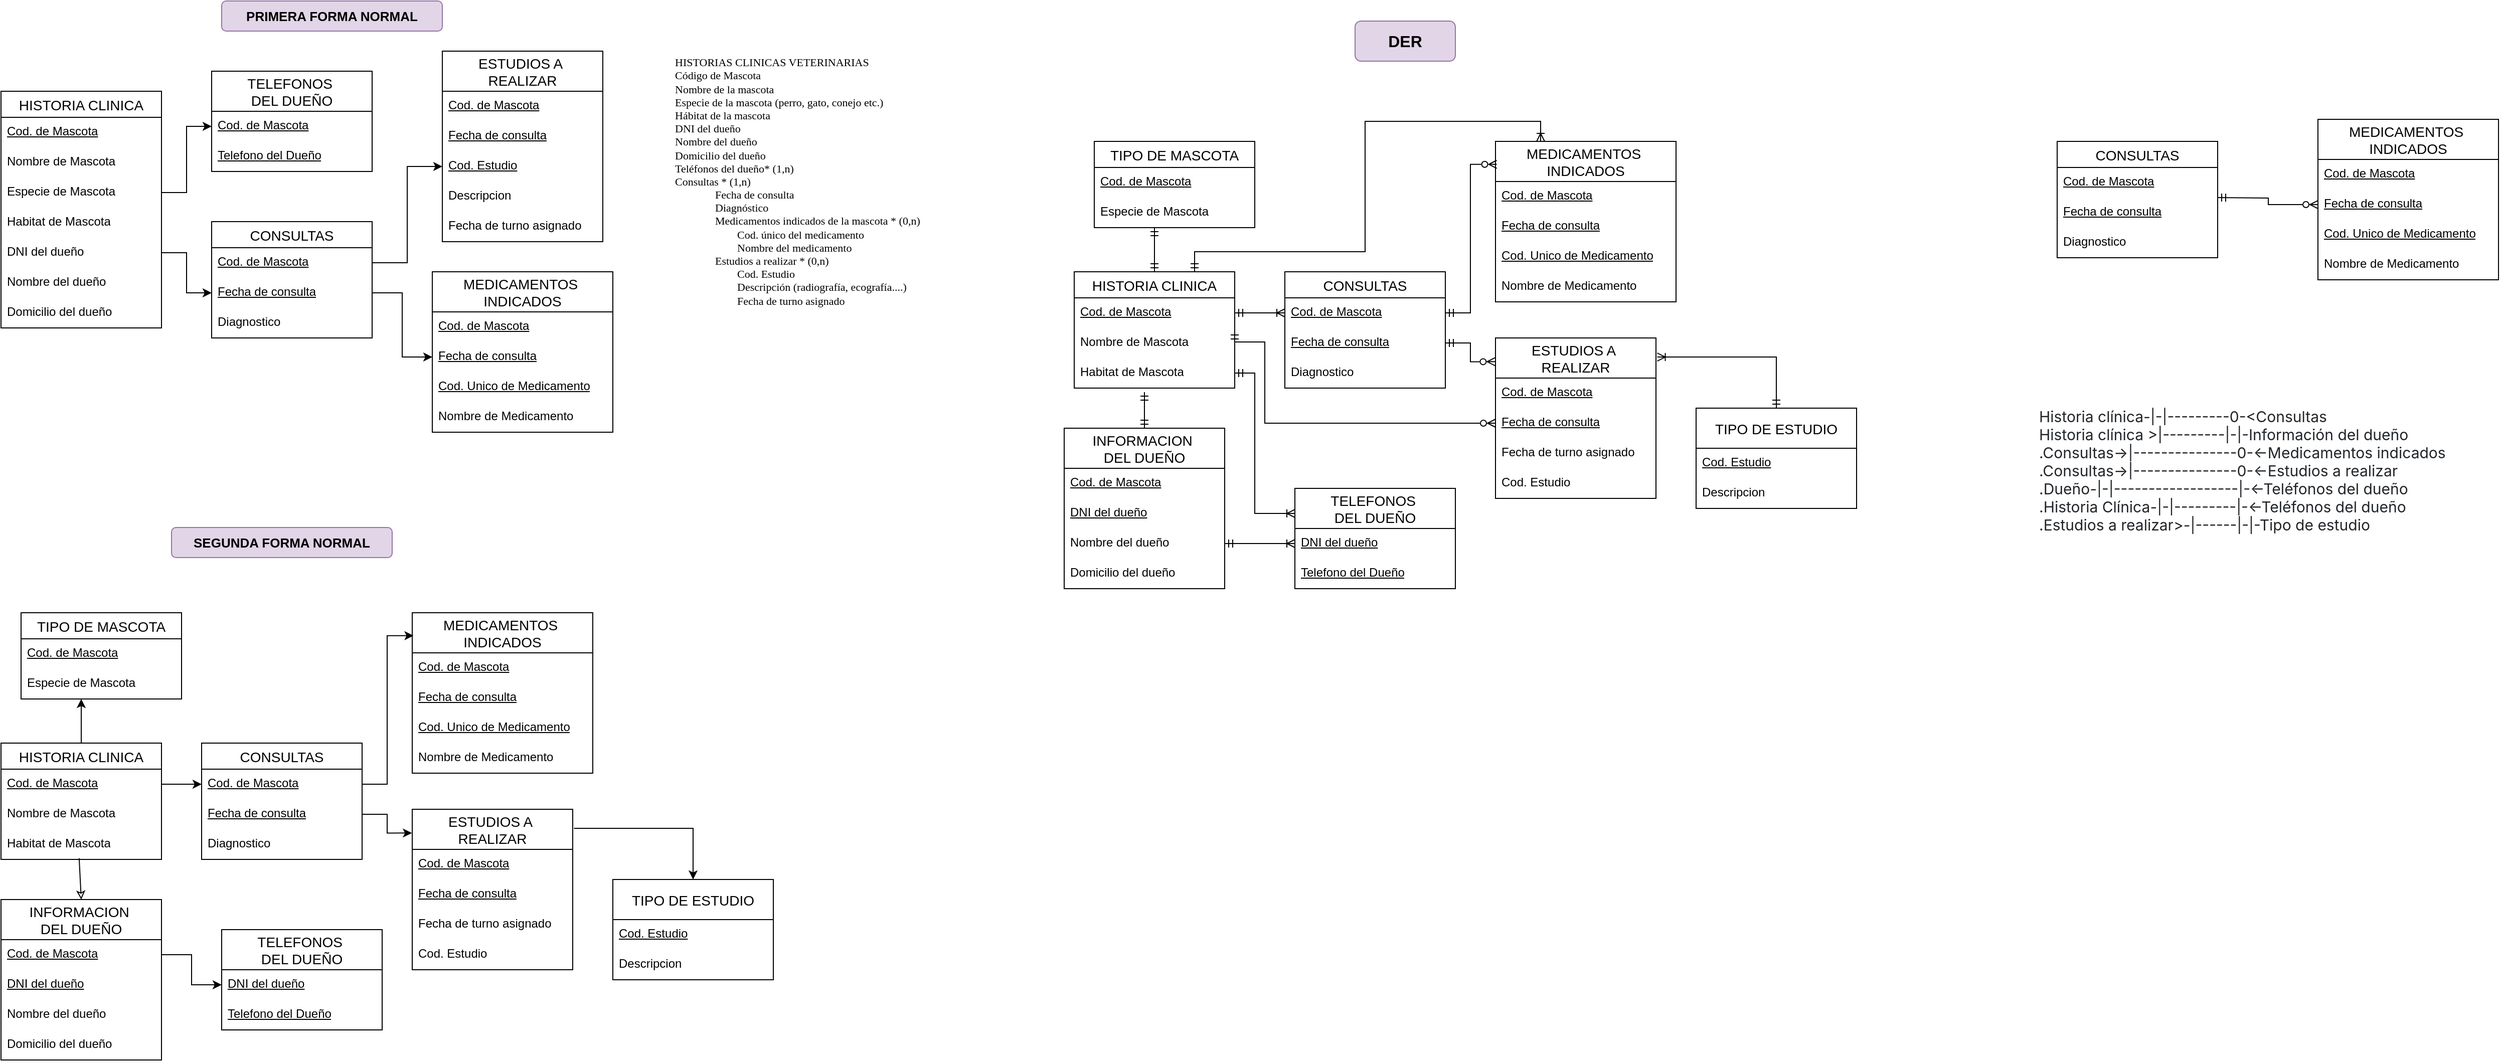 <mxfile version="24.7.17">
  <diagram id="R2lEEEUBdFMjLlhIrx00" name="Page-1">
    <mxGraphModel dx="1984" dy="609" grid="1" gridSize="10" guides="1" tooltips="1" connect="1" arrows="1" fold="1" page="1" pageScale="1" pageWidth="850" pageHeight="1100" math="0" shadow="0" extFonts="Permanent Marker^https://fonts.googleapis.com/css?family=Permanent+Marker">
      <root>
        <mxCell id="0" />
        <mxCell id="1" parent="0" />
        <mxCell id="v-D0oQQoyeqeE7fxLNwM-153" style="edgeStyle=orthogonalEdgeStyle;rounded=0;orthogonalLoop=1;jettySize=auto;html=1;exitX=0.75;exitY=0;exitDx=0;exitDy=0;entryX=0.25;entryY=0;entryDx=0;entryDy=0;startArrow=ERmandOne;startFill=0;endArrow=ERoneToMany;endFill=0;" edge="1" parent="1" source="vXoAEsmzSxTIeBo6bDXA-1" target="vXoAEsmzSxTIeBo6bDXA-15">
          <mxGeometry relative="1" as="geometry">
            <Array as="points">
              <mxPoint x="360" y="260" />
              <mxPoint x="530" y="260" />
              <mxPoint x="530" y="130" />
              <mxPoint x="705" y="130" />
            </Array>
          </mxGeometry>
        </mxCell>
        <mxCell id="vXoAEsmzSxTIeBo6bDXA-1" value="HISTORIA CLINICA" style="swimlane;fontStyle=0;childLayout=stackLayout;horizontal=1;startSize=26;horizontalStack=0;resizeParent=1;resizeParentMax=0;resizeLast=0;collapsible=1;marginBottom=0;align=center;fontSize=14;" parent="1" vertex="1">
          <mxGeometry x="240" y="280" width="160" height="116" as="geometry" />
        </mxCell>
        <mxCell id="vXoAEsmzSxTIeBo6bDXA-2" value="&lt;u&gt;Cod. de Mascota&lt;/u&gt;" style="text;strokeColor=none;fillColor=none;spacingLeft=4;spacingRight=4;overflow=hidden;rotatable=0;points=[[0,0.5],[1,0.5]];portConstraint=eastwest;fontSize=12;whiteSpace=wrap;html=1;" parent="vXoAEsmzSxTIeBo6bDXA-1" vertex="1">
          <mxGeometry y="26" width="160" height="30" as="geometry" />
        </mxCell>
        <mxCell id="vXoAEsmzSxTIeBo6bDXA-3" value="Nombre de Mascota" style="text;strokeColor=none;fillColor=none;spacingLeft=4;spacingRight=4;overflow=hidden;rotatable=0;points=[[0,0.5],[1,0.5]];portConstraint=eastwest;fontSize=12;whiteSpace=wrap;html=1;" parent="vXoAEsmzSxTIeBo6bDXA-1" vertex="1">
          <mxGeometry y="56" width="160" height="30" as="geometry" />
        </mxCell>
        <mxCell id="vXoAEsmzSxTIeBo6bDXA-27" value="Habitat de Mascota" style="text;strokeColor=none;fillColor=none;spacingLeft=4;spacingRight=4;overflow=hidden;rotatable=0;points=[[0,0.5],[1,0.5]];portConstraint=eastwest;fontSize=12;whiteSpace=wrap;html=1;" parent="vXoAEsmzSxTIeBo6bDXA-1" vertex="1">
          <mxGeometry y="86" width="160" height="30" as="geometry" />
        </mxCell>
        <mxCell id="vXoAEsmzSxTIeBo6bDXA-9" value="&lt;div style=&quot;font-size: 11px;&quot;&gt;&lt;font face=&quot;Times New Roman&quot; style=&quot;font-size: 11px;&quot;&gt;HISTORIAS CLINICAS VETERINARIAS&lt;/font&gt;&lt;/div&gt;&lt;div style=&quot;font-size: 11px;&quot;&gt;&lt;font face=&quot;Times New Roman&quot; style=&quot;font-size: 11px;&quot;&gt;Código de Mascota&lt;/font&gt;&lt;/div&gt;&lt;div style=&quot;font-size: 11px;&quot;&gt;&lt;font face=&quot;Times New Roman&quot; style=&quot;font-size: 11px;&quot;&gt;Nombre de la mascota&lt;/font&gt;&lt;/div&gt;&lt;div style=&quot;font-size: 11px;&quot;&gt;&lt;font face=&quot;Times New Roman&quot; style=&quot;font-size: 11px;&quot;&gt;Especie de la mascota (perro, gato, conejo etc.)&lt;/font&gt;&lt;/div&gt;&lt;div style=&quot;font-size: 11px;&quot;&gt;&lt;font face=&quot;Times New Roman&quot; style=&quot;font-size: 11px;&quot;&gt;Hábitat de la mascota&lt;/font&gt;&lt;/div&gt;&lt;div style=&quot;font-size: 11px;&quot;&gt;&lt;font face=&quot;Times New Roman&quot; style=&quot;font-size: 11px;&quot;&gt;DNI del dueño&lt;/font&gt;&lt;/div&gt;&lt;div style=&quot;font-size: 11px;&quot;&gt;&lt;font face=&quot;Times New Roman&quot; style=&quot;font-size: 11px;&quot;&gt;Nombre del dueño&lt;/font&gt;&lt;/div&gt;&lt;div style=&quot;font-size: 11px;&quot;&gt;&lt;font face=&quot;Times New Roman&quot; style=&quot;font-size: 11px;&quot;&gt;Domicilio del dueño&lt;/font&gt;&lt;/div&gt;&lt;div style=&quot;font-size: 11px;&quot;&gt;&lt;font face=&quot;Times New Roman&quot; style=&quot;font-size: 11px;&quot;&gt;Teléfonos del dueño* (1,n)&lt;/font&gt;&lt;/div&gt;&lt;div style=&quot;font-size: 11px;&quot;&gt;&lt;font face=&quot;Times New Roman&quot; style=&quot;font-size: 11px;&quot;&gt;Consultas * (1,n)&lt;/font&gt;&lt;/div&gt;&lt;blockquote style=&quot;margin: 0 0 0 40px; border: none; padding: 0px;&quot;&gt;&lt;div style=&quot;font-size: 11px;&quot;&gt;&lt;font face=&quot;Times New Roman&quot; style=&quot;font-size: 11px;&quot;&gt;Fecha de consulta&lt;/font&gt;&lt;/div&gt;&lt;div style=&quot;font-size: 11px;&quot;&gt;&lt;font face=&quot;Times New Roman&quot; style=&quot;font-size: 11px;&quot;&gt;Diagnóstico&lt;/font&gt;&lt;/div&gt;&lt;div style=&quot;font-size: 11px;&quot;&gt;&lt;font face=&quot;Times New Roman&quot; style=&quot;font-size: 11px;&quot;&gt;Medicamentos indicados de la mascota * (0,n)&lt;/font&gt;&lt;/div&gt;&lt;div style=&quot;font-size: 11px;&quot;&gt;&lt;font face=&quot;Times New Roman&quot; style=&quot;font-size: 11px;&quot;&gt;&lt;span style=&quot;white-space: pre;&quot;&gt;&#x9;&lt;/span&gt;Cod. único del medicamento&lt;/font&gt;&lt;/div&gt;&lt;div style=&quot;font-size: 11px;&quot;&gt;&lt;font face=&quot;Times New Roman&quot; style=&quot;font-size: 11px;&quot;&gt;&lt;span style=&quot;white-space: pre;&quot;&gt;&#x9;&lt;/span&gt;Nombre del medicamento&lt;/font&gt;&lt;/div&gt;&lt;div style=&quot;font-size: 11px;&quot;&gt;&lt;font face=&quot;Times New Roman&quot; style=&quot;font-size: 11px;&quot;&gt;Estudios a realizar * (0,n)&lt;/font&gt;&lt;/div&gt;&lt;div style=&quot;font-size: 11px;&quot;&gt;&lt;span style=&quot;font-family: &amp;quot;Times New Roman&amp;quot;; background-color: initial;&quot;&gt;&lt;span style=&quot;white-space: pre;&quot;&gt;&#x9;&lt;/span&gt;Cod. Estudio&lt;/span&gt;&lt;/div&gt;&lt;div style=&quot;font-size: 11px;&quot;&gt;&lt;span style=&quot;font-family: &amp;quot;Times New Roman&amp;quot;; background-color: initial;&quot;&gt;&lt;span style=&quot;white-space: pre;&quot;&gt;&#x9;&lt;/span&gt;Descripción (radiografía, ecografía....)&lt;/span&gt;&lt;/div&gt;&lt;div style=&quot;font-size: 11px;&quot;&gt;&lt;span style=&quot;font-family: &amp;quot;Times New Roman&amp;quot;; background-color: initial;&quot;&gt;&lt;span style=&quot;white-space: pre;&quot;&gt;&#x9;&lt;/span&gt;Fecha de turno asignado&lt;/span&gt;&lt;/div&gt;&lt;/blockquote&gt;" style="text;html=1;align=left;verticalAlign=middle;whiteSpace=wrap;rounded=0;" parent="1" vertex="1">
          <mxGeometry x="-160" y="50" width="260" height="280" as="geometry" />
        </mxCell>
        <mxCell id="vXoAEsmzSxTIeBo6bDXA-11" value="CONSULTAS" style="swimlane;fontStyle=0;childLayout=stackLayout;horizontal=1;startSize=26;horizontalStack=0;resizeParent=1;resizeParentMax=0;resizeLast=0;collapsible=1;marginBottom=0;align=center;fontSize=14;" parent="1" vertex="1">
          <mxGeometry x="450" y="280" width="160" height="116" as="geometry" />
        </mxCell>
        <mxCell id="vXoAEsmzSxTIeBo6bDXA-12" value="&lt;u&gt;Cod. de Mascota&lt;/u&gt;" style="text;strokeColor=none;fillColor=none;spacingLeft=4;spacingRight=4;overflow=hidden;rotatable=0;points=[[0,0.5],[1,0.5]];portConstraint=eastwest;fontSize=12;whiteSpace=wrap;html=1;" parent="vXoAEsmzSxTIeBo6bDXA-11" vertex="1">
          <mxGeometry y="26" width="160" height="30" as="geometry" />
        </mxCell>
        <mxCell id="vXoAEsmzSxTIeBo6bDXA-13" value="&lt;u&gt;Fecha de consulta&lt;/u&gt;" style="text;strokeColor=none;fillColor=none;spacingLeft=4;spacingRight=4;overflow=hidden;rotatable=0;points=[[0,0.5],[1,0.5]];portConstraint=eastwest;fontSize=12;whiteSpace=wrap;html=1;" parent="vXoAEsmzSxTIeBo6bDXA-11" vertex="1">
          <mxGeometry y="56" width="160" height="30" as="geometry" />
        </mxCell>
        <mxCell id="vXoAEsmzSxTIeBo6bDXA-14" value="Diagnostico" style="text;strokeColor=none;fillColor=none;spacingLeft=4;spacingRight=4;overflow=hidden;rotatable=0;points=[[0,0.5],[1,0.5]];portConstraint=eastwest;fontSize=12;whiteSpace=wrap;html=1;" parent="vXoAEsmzSxTIeBo6bDXA-11" vertex="1">
          <mxGeometry y="86" width="160" height="30" as="geometry" />
        </mxCell>
        <mxCell id="vXoAEsmzSxTIeBo6bDXA-15" value="MEDICAMENTOS &#xa;INDICADOS" style="swimlane;fontStyle=0;childLayout=stackLayout;horizontal=1;startSize=40;horizontalStack=0;resizeParent=1;resizeParentMax=0;resizeLast=0;collapsible=1;marginBottom=0;align=center;fontSize=14;" parent="1" vertex="1">
          <mxGeometry x="660" y="150" width="180" height="160" as="geometry" />
        </mxCell>
        <mxCell id="vXoAEsmzSxTIeBo6bDXA-31" value="&lt;u&gt;Cod. de Mascota&lt;/u&gt;" style="text;strokeColor=none;fillColor=none;spacingLeft=4;spacingRight=4;overflow=hidden;rotatable=0;points=[[0,0.5],[1,0.5]];portConstraint=eastwest;fontSize=12;whiteSpace=wrap;html=1;" parent="vXoAEsmzSxTIeBo6bDXA-15" vertex="1">
          <mxGeometry y="40" width="180" height="30" as="geometry" />
        </mxCell>
        <mxCell id="vXoAEsmzSxTIeBo6bDXA-32" value="&lt;u&gt;Fecha de consulta&lt;/u&gt;" style="text;strokeColor=none;fillColor=none;spacingLeft=4;spacingRight=4;overflow=hidden;rotatable=0;points=[[0,0.5],[1,0.5]];portConstraint=eastwest;fontSize=12;whiteSpace=wrap;html=1;" parent="vXoAEsmzSxTIeBo6bDXA-15" vertex="1">
          <mxGeometry y="70" width="180" height="30" as="geometry" />
        </mxCell>
        <mxCell id="vXoAEsmzSxTIeBo6bDXA-17" value="&lt;u&gt;Cod. Unico de Medicamento&lt;/u&gt;" style="text;strokeColor=none;fillColor=none;spacingLeft=4;spacingRight=4;overflow=hidden;rotatable=0;points=[[0,0.5],[1,0.5]];portConstraint=eastwest;fontSize=12;whiteSpace=wrap;html=1;" parent="vXoAEsmzSxTIeBo6bDXA-15" vertex="1">
          <mxGeometry y="100" width="180" height="30" as="geometry" />
        </mxCell>
        <mxCell id="vXoAEsmzSxTIeBo6bDXA-18" value="Nombre de Medicamento" style="text;strokeColor=none;fillColor=none;spacingLeft=4;spacingRight=4;overflow=hidden;rotatable=0;points=[[0,0.5],[1,0.5]];portConstraint=eastwest;fontSize=12;whiteSpace=wrap;html=1;" parent="vXoAEsmzSxTIeBo6bDXA-15" vertex="1">
          <mxGeometry y="130" width="180" height="30" as="geometry" />
        </mxCell>
        <mxCell id="vXoAEsmzSxTIeBo6bDXA-19" value="TELEFONOS &#xa;DEL DUEÑO" style="swimlane;fontStyle=0;childLayout=stackLayout;horizontal=1;startSize=40;horizontalStack=0;resizeParent=1;resizeParentMax=0;resizeLast=0;collapsible=1;marginBottom=0;align=center;fontSize=14;" parent="1" vertex="1">
          <mxGeometry x="460" y="496" width="160" height="100" as="geometry" />
        </mxCell>
        <mxCell id="dZip6Z7AYtFTU6goFjOu-4" value="&lt;u&gt;DNI del dueño&lt;/u&gt;" style="text;strokeColor=none;fillColor=none;spacingLeft=4;spacingRight=4;overflow=hidden;rotatable=0;points=[[0,0.5],[1,0.5]];portConstraint=eastwest;fontSize=12;whiteSpace=wrap;html=1;" parent="vXoAEsmzSxTIeBo6bDXA-19" vertex="1">
          <mxGeometry y="40" width="160" height="30" as="geometry" />
        </mxCell>
        <mxCell id="vXoAEsmzSxTIeBo6bDXA-21" value="&lt;u&gt;Telefono del Dueño&lt;/u&gt;" style="text;strokeColor=none;fillColor=none;spacingLeft=4;spacingRight=4;overflow=hidden;rotatable=0;points=[[0,0.5],[1,0.5]];portConstraint=eastwest;fontSize=12;whiteSpace=wrap;html=1;" parent="vXoAEsmzSxTIeBo6bDXA-19" vertex="1">
          <mxGeometry y="70" width="160" height="30" as="geometry" />
        </mxCell>
        <mxCell id="vXoAEsmzSxTIeBo6bDXA-23" value="ESTUDIOS A &#xa;REALIZAR" style="swimlane;fontStyle=0;childLayout=stackLayout;horizontal=1;startSize=40;horizontalStack=0;resizeParent=1;resizeParentMax=0;resizeLast=0;collapsible=1;marginBottom=0;align=center;fontSize=14;" parent="1" vertex="1">
          <mxGeometry x="660" y="346" width="160" height="160" as="geometry" />
        </mxCell>
        <mxCell id="vXoAEsmzSxTIeBo6bDXA-33" value="&lt;u&gt;Cod. de Mascota&lt;/u&gt;" style="text;strokeColor=none;fillColor=none;spacingLeft=4;spacingRight=4;overflow=hidden;rotatable=0;points=[[0,0.5],[1,0.5]];portConstraint=eastwest;fontSize=12;whiteSpace=wrap;html=1;" parent="vXoAEsmzSxTIeBo6bDXA-23" vertex="1">
          <mxGeometry y="40" width="160" height="30" as="geometry" />
        </mxCell>
        <mxCell id="vXoAEsmzSxTIeBo6bDXA-34" value="&lt;u&gt;Fecha de consulta&lt;/u&gt;" style="text;strokeColor=none;fillColor=none;spacingLeft=4;spacingRight=4;overflow=hidden;rotatable=0;points=[[0,0.5],[1,0.5]];portConstraint=eastwest;fontSize=12;whiteSpace=wrap;html=1;" parent="vXoAEsmzSxTIeBo6bDXA-23" vertex="1">
          <mxGeometry y="70" width="160" height="30" as="geometry" />
        </mxCell>
        <mxCell id="vXoAEsmzSxTIeBo6bDXA-26" value="Fecha de turno asignado" style="text;strokeColor=none;fillColor=none;spacingLeft=4;spacingRight=4;overflow=hidden;rotatable=0;points=[[0,0.5],[1,0.5]];portConstraint=eastwest;fontSize=12;whiteSpace=wrap;html=1;" parent="vXoAEsmzSxTIeBo6bDXA-23" vertex="1">
          <mxGeometry y="100" width="160" height="30" as="geometry" />
        </mxCell>
        <mxCell id="dZip6Z7AYtFTU6goFjOu-16" value="Cod. Estudio" style="text;strokeColor=none;fillColor=none;spacingLeft=4;spacingRight=4;overflow=hidden;rotatable=0;points=[[0,0.5],[1,0.5]];portConstraint=eastwest;fontSize=12;whiteSpace=wrap;html=1;" parent="vXoAEsmzSxTIeBo6bDXA-23" vertex="1">
          <mxGeometry y="130" width="160" height="30" as="geometry" />
        </mxCell>
        <mxCell id="dZip6Z7AYtFTU6goFjOu-1" value="INFORMACION &#xa;DEL DUEÑO" style="swimlane;fontStyle=0;childLayout=stackLayout;horizontal=1;startSize=40;horizontalStack=0;resizeParent=1;resizeParentMax=0;resizeLast=0;collapsible=1;marginBottom=0;align=center;fontSize=14;" parent="1" vertex="1">
          <mxGeometry x="230" y="436" width="160" height="160" as="geometry" />
        </mxCell>
        <mxCell id="dZip6Z7AYtFTU6goFjOu-2" value="&lt;u&gt;Cod. de Mascota&lt;/u&gt;" style="text;strokeColor=none;fillColor=none;spacingLeft=4;spacingRight=4;overflow=hidden;rotatable=0;points=[[0,0.5],[1,0.5]];portConstraint=eastwest;fontSize=12;whiteSpace=wrap;html=1;" parent="dZip6Z7AYtFTU6goFjOu-1" vertex="1">
          <mxGeometry y="40" width="160" height="30" as="geometry" />
        </mxCell>
        <mxCell id="vXoAEsmzSxTIeBo6bDXA-28" value="&lt;u&gt;DNI del dueño&lt;/u&gt;" style="text;strokeColor=none;fillColor=none;spacingLeft=4;spacingRight=4;overflow=hidden;rotatable=0;points=[[0,0.5],[1,0.5]];portConstraint=eastwest;fontSize=12;whiteSpace=wrap;html=1;" parent="dZip6Z7AYtFTU6goFjOu-1" vertex="1">
          <mxGeometry y="70" width="160" height="30" as="geometry" />
        </mxCell>
        <mxCell id="vXoAEsmzSxTIeBo6bDXA-29" value="Nombre del dueño" style="text;strokeColor=none;fillColor=none;spacingLeft=4;spacingRight=4;overflow=hidden;rotatable=0;points=[[0,0.5],[1,0.5]];portConstraint=eastwest;fontSize=12;whiteSpace=wrap;html=1;" parent="dZip6Z7AYtFTU6goFjOu-1" vertex="1">
          <mxGeometry y="100" width="160" height="30" as="geometry" />
        </mxCell>
        <mxCell id="vXoAEsmzSxTIeBo6bDXA-30" value="Domicilio del dueño" style="text;strokeColor=none;fillColor=none;spacingLeft=4;spacingRight=4;overflow=hidden;rotatable=0;points=[[0,0.5],[1,0.5]];portConstraint=eastwest;fontSize=12;whiteSpace=wrap;html=1;" parent="dZip6Z7AYtFTU6goFjOu-1" vertex="1">
          <mxGeometry y="130" width="160" height="30" as="geometry" />
        </mxCell>
        <mxCell id="dZip6Z7AYtFTU6goFjOu-5" value="TIPO DE ESTUDIO" style="swimlane;fontStyle=0;childLayout=stackLayout;horizontal=1;startSize=40;horizontalStack=0;resizeParent=1;resizeParentMax=0;resizeLast=0;collapsible=1;marginBottom=0;align=center;fontSize=14;" parent="1" vertex="1">
          <mxGeometry x="860" y="416" width="160" height="100" as="geometry" />
        </mxCell>
        <mxCell id="dZip6Z7AYtFTU6goFjOu-8" value="&lt;u&gt;Cod. Estudio&lt;/u&gt;" style="text;strokeColor=none;fillColor=none;spacingLeft=4;spacingRight=4;overflow=hidden;rotatable=0;points=[[0,0.5],[1,0.5]];portConstraint=eastwest;fontSize=12;whiteSpace=wrap;html=1;" parent="dZip6Z7AYtFTU6goFjOu-5" vertex="1">
          <mxGeometry y="40" width="160" height="30" as="geometry" />
        </mxCell>
        <mxCell id="dZip6Z7AYtFTU6goFjOu-9" value="Descripcion" style="text;strokeColor=none;fillColor=none;spacingLeft=4;spacingRight=4;overflow=hidden;rotatable=0;points=[[0,0.5],[1,0.5]];portConstraint=eastwest;fontSize=12;whiteSpace=wrap;html=1;" parent="dZip6Z7AYtFTU6goFjOu-5" vertex="1">
          <mxGeometry y="70" width="160" height="30" as="geometry" />
        </mxCell>
        <mxCell id="dZip6Z7AYtFTU6goFjOu-11" value="TIPO DE MASCOTA" style="swimlane;fontStyle=0;childLayout=stackLayout;horizontal=1;startSize=26;horizontalStack=0;resizeParent=1;resizeParentMax=0;resizeLast=0;collapsible=1;marginBottom=0;align=center;fontSize=14;" parent="1" vertex="1">
          <mxGeometry x="260" y="150" width="160" height="86" as="geometry" />
        </mxCell>
        <mxCell id="dZip6Z7AYtFTU6goFjOu-12" value="&lt;u&gt;Cod. de Mascota&lt;/u&gt;" style="text;strokeColor=none;fillColor=none;spacingLeft=4;spacingRight=4;overflow=hidden;rotatable=0;points=[[0,0.5],[1,0.5]];portConstraint=eastwest;fontSize=12;whiteSpace=wrap;html=1;" parent="dZip6Z7AYtFTU6goFjOu-11" vertex="1">
          <mxGeometry y="26" width="160" height="30" as="geometry" />
        </mxCell>
        <mxCell id="dZip6Z7AYtFTU6goFjOu-14" value="Especie de Mascota" style="text;strokeColor=none;fillColor=none;spacingLeft=4;spacingRight=4;overflow=hidden;rotatable=0;points=[[0,0.5],[1,0.5]];portConstraint=eastwest;fontSize=12;whiteSpace=wrap;html=1;" parent="dZip6Z7AYtFTU6goFjOu-11" vertex="1">
          <mxGeometry y="56" width="160" height="30" as="geometry" />
        </mxCell>
        <mxCell id="v-D0oQQoyeqeE7fxLNwM-61" value="HISTORIA CLINICA" style="swimlane;fontStyle=0;childLayout=stackLayout;horizontal=1;startSize=26;horizontalStack=0;resizeParent=1;resizeParentMax=0;resizeLast=0;collapsible=1;marginBottom=0;align=center;fontSize=14;" vertex="1" parent="1">
          <mxGeometry x="-830" y="100" width="160" height="236" as="geometry" />
        </mxCell>
        <mxCell id="v-D0oQQoyeqeE7fxLNwM-62" value="&lt;u&gt;Cod. de Mascota&lt;/u&gt;" style="text;strokeColor=none;fillColor=none;spacingLeft=4;spacingRight=4;overflow=hidden;rotatable=0;points=[[0,0.5],[1,0.5]];portConstraint=eastwest;fontSize=12;whiteSpace=wrap;html=1;" vertex="1" parent="v-D0oQQoyeqeE7fxLNwM-61">
          <mxGeometry y="26" width="160" height="30" as="geometry" />
        </mxCell>
        <mxCell id="v-D0oQQoyeqeE7fxLNwM-63" value="Nombre de Mascota" style="text;strokeColor=none;fillColor=none;spacingLeft=4;spacingRight=4;overflow=hidden;rotatable=0;points=[[0,0.5],[1,0.5]];portConstraint=eastwest;fontSize=12;whiteSpace=wrap;html=1;" vertex="1" parent="v-D0oQQoyeqeE7fxLNwM-61">
          <mxGeometry y="56" width="160" height="30" as="geometry" />
        </mxCell>
        <mxCell id="v-D0oQQoyeqeE7fxLNwM-64" value="Especie de Mascota" style="text;strokeColor=none;fillColor=none;spacingLeft=4;spacingRight=4;overflow=hidden;rotatable=0;points=[[0,0.5],[1,0.5]];portConstraint=eastwest;fontSize=12;whiteSpace=wrap;html=1;" vertex="1" parent="v-D0oQQoyeqeE7fxLNwM-61">
          <mxGeometry y="86" width="160" height="30" as="geometry" />
        </mxCell>
        <mxCell id="v-D0oQQoyeqeE7fxLNwM-65" value="Habitat de Mascota" style="text;strokeColor=none;fillColor=none;spacingLeft=4;spacingRight=4;overflow=hidden;rotatable=0;points=[[0,0.5],[1,0.5]];portConstraint=eastwest;fontSize=12;whiteSpace=wrap;html=1;" vertex="1" parent="v-D0oQQoyeqeE7fxLNwM-61">
          <mxGeometry y="116" width="160" height="30" as="geometry" />
        </mxCell>
        <mxCell id="v-D0oQQoyeqeE7fxLNwM-66" value="DNI del dueño" style="text;strokeColor=none;fillColor=none;spacingLeft=4;spacingRight=4;overflow=hidden;rotatable=0;points=[[0,0.5],[1,0.5]];portConstraint=eastwest;fontSize=12;whiteSpace=wrap;html=1;" vertex="1" parent="v-D0oQQoyeqeE7fxLNwM-61">
          <mxGeometry y="146" width="160" height="30" as="geometry" />
        </mxCell>
        <mxCell id="v-D0oQQoyeqeE7fxLNwM-67" value="Nombre del dueño" style="text;strokeColor=none;fillColor=none;spacingLeft=4;spacingRight=4;overflow=hidden;rotatable=0;points=[[0,0.5],[1,0.5]];portConstraint=eastwest;fontSize=12;whiteSpace=wrap;html=1;" vertex="1" parent="v-D0oQQoyeqeE7fxLNwM-61">
          <mxGeometry y="176" width="160" height="30" as="geometry" />
        </mxCell>
        <mxCell id="v-D0oQQoyeqeE7fxLNwM-68" value="Domicilio del dueño" style="text;strokeColor=none;fillColor=none;spacingLeft=4;spacingRight=4;overflow=hidden;rotatable=0;points=[[0,0.5],[1,0.5]];portConstraint=eastwest;fontSize=12;whiteSpace=wrap;html=1;" vertex="1" parent="v-D0oQQoyeqeE7fxLNwM-61">
          <mxGeometry y="206" width="160" height="30" as="geometry" />
        </mxCell>
        <mxCell id="v-D0oQQoyeqeE7fxLNwM-69" value="CONSULTAS" style="swimlane;fontStyle=0;childLayout=stackLayout;horizontal=1;startSize=26;horizontalStack=0;resizeParent=1;resizeParentMax=0;resizeLast=0;collapsible=1;marginBottom=0;align=center;fontSize=14;" vertex="1" parent="1">
          <mxGeometry x="-620" y="230" width="160" height="116" as="geometry" />
        </mxCell>
        <mxCell id="v-D0oQQoyeqeE7fxLNwM-70" value="&lt;u&gt;Cod. de Mascota&lt;/u&gt;" style="text;strokeColor=none;fillColor=none;spacingLeft=4;spacingRight=4;overflow=hidden;rotatable=0;points=[[0,0.5],[1,0.5]];portConstraint=eastwest;fontSize=12;whiteSpace=wrap;html=1;" vertex="1" parent="v-D0oQQoyeqeE7fxLNwM-69">
          <mxGeometry y="26" width="160" height="30" as="geometry" />
        </mxCell>
        <mxCell id="v-D0oQQoyeqeE7fxLNwM-71" value="&lt;u&gt;Fecha de consulta&lt;/u&gt;" style="text;strokeColor=none;fillColor=none;spacingLeft=4;spacingRight=4;overflow=hidden;rotatable=0;points=[[0,0.5],[1,0.5]];portConstraint=eastwest;fontSize=12;whiteSpace=wrap;html=1;" vertex="1" parent="v-D0oQQoyeqeE7fxLNwM-69">
          <mxGeometry y="56" width="160" height="30" as="geometry" />
        </mxCell>
        <mxCell id="v-D0oQQoyeqeE7fxLNwM-72" value="Diagnostico" style="text;strokeColor=none;fillColor=none;spacingLeft=4;spacingRight=4;overflow=hidden;rotatable=0;points=[[0,0.5],[1,0.5]];portConstraint=eastwest;fontSize=12;whiteSpace=wrap;html=1;" vertex="1" parent="v-D0oQQoyeqeE7fxLNwM-69">
          <mxGeometry y="86" width="160" height="30" as="geometry" />
        </mxCell>
        <mxCell id="v-D0oQQoyeqeE7fxLNwM-73" value="MEDICAMENTOS &#xa;INDICADOS" style="swimlane;fontStyle=0;childLayout=stackLayout;horizontal=1;startSize=40;horizontalStack=0;resizeParent=1;resizeParentMax=0;resizeLast=0;collapsible=1;marginBottom=0;align=center;fontSize=14;" vertex="1" parent="1">
          <mxGeometry x="-400" y="280" width="180" height="160" as="geometry" />
        </mxCell>
        <mxCell id="v-D0oQQoyeqeE7fxLNwM-74" value="&lt;u&gt;Cod. de Mascota&lt;/u&gt;" style="text;strokeColor=none;fillColor=none;spacingLeft=4;spacingRight=4;overflow=hidden;rotatable=0;points=[[0,0.5],[1,0.5]];portConstraint=eastwest;fontSize=12;whiteSpace=wrap;html=1;" vertex="1" parent="v-D0oQQoyeqeE7fxLNwM-73">
          <mxGeometry y="40" width="180" height="30" as="geometry" />
        </mxCell>
        <mxCell id="v-D0oQQoyeqeE7fxLNwM-75" value="&lt;u&gt;Fecha de consulta&lt;/u&gt;" style="text;strokeColor=none;fillColor=none;spacingLeft=4;spacingRight=4;overflow=hidden;rotatable=0;points=[[0,0.5],[1,0.5]];portConstraint=eastwest;fontSize=12;whiteSpace=wrap;html=1;" vertex="1" parent="v-D0oQQoyeqeE7fxLNwM-73">
          <mxGeometry y="70" width="180" height="30" as="geometry" />
        </mxCell>
        <mxCell id="v-D0oQQoyeqeE7fxLNwM-76" value="&lt;u&gt;Cod. Unico de Medicamento&lt;/u&gt;" style="text;strokeColor=none;fillColor=none;spacingLeft=4;spacingRight=4;overflow=hidden;rotatable=0;points=[[0,0.5],[1,0.5]];portConstraint=eastwest;fontSize=12;whiteSpace=wrap;html=1;" vertex="1" parent="v-D0oQQoyeqeE7fxLNwM-73">
          <mxGeometry y="100" width="180" height="30" as="geometry" />
        </mxCell>
        <mxCell id="v-D0oQQoyeqeE7fxLNwM-77" value="Nombre de Medicamento" style="text;strokeColor=none;fillColor=none;spacingLeft=4;spacingRight=4;overflow=hidden;rotatable=0;points=[[0,0.5],[1,0.5]];portConstraint=eastwest;fontSize=12;whiteSpace=wrap;html=1;" vertex="1" parent="v-D0oQQoyeqeE7fxLNwM-73">
          <mxGeometry y="130" width="180" height="30" as="geometry" />
        </mxCell>
        <mxCell id="v-D0oQQoyeqeE7fxLNwM-78" value="TELEFONOS &#xa;DEL DUEÑO" style="swimlane;fontStyle=0;childLayout=stackLayout;horizontal=1;startSize=40;horizontalStack=0;resizeParent=1;resizeParentMax=0;resizeLast=0;collapsible=1;marginBottom=0;align=center;fontSize=14;" vertex="1" parent="1">
          <mxGeometry x="-620" y="80" width="160" height="100" as="geometry" />
        </mxCell>
        <mxCell id="v-D0oQQoyeqeE7fxLNwM-79" value="&lt;u&gt;Cod. de Mascota&lt;/u&gt;" style="text;strokeColor=none;fillColor=none;spacingLeft=4;spacingRight=4;overflow=hidden;rotatable=0;points=[[0,0.5],[1,0.5]];portConstraint=eastwest;fontSize=12;whiteSpace=wrap;html=1;" vertex="1" parent="v-D0oQQoyeqeE7fxLNwM-78">
          <mxGeometry y="40" width="160" height="30" as="geometry" />
        </mxCell>
        <mxCell id="v-D0oQQoyeqeE7fxLNwM-80" value="&lt;u&gt;Telefono del Dueño&lt;/u&gt;" style="text;strokeColor=none;fillColor=none;spacingLeft=4;spacingRight=4;overflow=hidden;rotatable=0;points=[[0,0.5],[1,0.5]];portConstraint=eastwest;fontSize=12;whiteSpace=wrap;html=1;" vertex="1" parent="v-D0oQQoyeqeE7fxLNwM-78">
          <mxGeometry y="70" width="160" height="30" as="geometry" />
        </mxCell>
        <mxCell id="v-D0oQQoyeqeE7fxLNwM-81" value="ESTUDIOS A &#xa;REALIZAR" style="swimlane;fontStyle=0;childLayout=stackLayout;horizontal=1;startSize=40;horizontalStack=0;resizeParent=1;resizeParentMax=0;resizeLast=0;collapsible=1;marginBottom=0;align=center;fontSize=14;" vertex="1" parent="1">
          <mxGeometry x="-390" y="60" width="160" height="190" as="geometry" />
        </mxCell>
        <mxCell id="v-D0oQQoyeqeE7fxLNwM-82" value="&lt;u&gt;Cod. de Mascota&lt;/u&gt;" style="text;strokeColor=none;fillColor=none;spacingLeft=4;spacingRight=4;overflow=hidden;rotatable=0;points=[[0,0.5],[1,0.5]];portConstraint=eastwest;fontSize=12;whiteSpace=wrap;html=1;" vertex="1" parent="v-D0oQQoyeqeE7fxLNwM-81">
          <mxGeometry y="40" width="160" height="30" as="geometry" />
        </mxCell>
        <mxCell id="v-D0oQQoyeqeE7fxLNwM-83" value="&lt;u&gt;Fecha de consulta&lt;/u&gt;" style="text;strokeColor=none;fillColor=none;spacingLeft=4;spacingRight=4;overflow=hidden;rotatable=0;points=[[0,0.5],[1,0.5]];portConstraint=eastwest;fontSize=12;whiteSpace=wrap;html=1;" vertex="1" parent="v-D0oQQoyeqeE7fxLNwM-81">
          <mxGeometry y="70" width="160" height="30" as="geometry" />
        </mxCell>
        <mxCell id="v-D0oQQoyeqeE7fxLNwM-84" value="&lt;u&gt;Cod. Estudio&lt;/u&gt;" style="text;strokeColor=none;fillColor=none;spacingLeft=4;spacingRight=4;overflow=hidden;rotatable=0;points=[[0,0.5],[1,0.5]];portConstraint=eastwest;fontSize=12;whiteSpace=wrap;html=1;" vertex="1" parent="v-D0oQQoyeqeE7fxLNwM-81">
          <mxGeometry y="100" width="160" height="30" as="geometry" />
        </mxCell>
        <mxCell id="v-D0oQQoyeqeE7fxLNwM-85" value="Descripcion" style="text;strokeColor=none;fillColor=none;spacingLeft=4;spacingRight=4;overflow=hidden;rotatable=0;points=[[0,0.5],[1,0.5]];portConstraint=eastwest;fontSize=12;whiteSpace=wrap;html=1;" vertex="1" parent="v-D0oQQoyeqeE7fxLNwM-81">
          <mxGeometry y="130" width="160" height="30" as="geometry" />
        </mxCell>
        <mxCell id="v-D0oQQoyeqeE7fxLNwM-86" value="Fecha de turno asignado" style="text;strokeColor=none;fillColor=none;spacingLeft=4;spacingRight=4;overflow=hidden;rotatable=0;points=[[0,0.5],[1,0.5]];portConstraint=eastwest;fontSize=12;whiteSpace=wrap;html=1;" vertex="1" parent="v-D0oQQoyeqeE7fxLNwM-81">
          <mxGeometry y="160" width="160" height="30" as="geometry" />
        </mxCell>
        <mxCell id="v-D0oQQoyeqeE7fxLNwM-87" style="edgeStyle=orthogonalEdgeStyle;rounded=0;orthogonalLoop=1;jettySize=auto;html=1;exitX=1;exitY=0.5;exitDx=0;exitDy=0;entryX=0;entryY=0.5;entryDx=0;entryDy=0;" edge="1" parent="1" source="v-D0oQQoyeqeE7fxLNwM-64" target="v-D0oQQoyeqeE7fxLNwM-79">
          <mxGeometry relative="1" as="geometry" />
        </mxCell>
        <mxCell id="v-D0oQQoyeqeE7fxLNwM-88" style="edgeStyle=orthogonalEdgeStyle;rounded=0;orthogonalLoop=1;jettySize=auto;html=1;exitX=1;exitY=0.5;exitDx=0;exitDy=0;entryX=0;entryY=0.5;entryDx=0;entryDy=0;" edge="1" parent="1" source="v-D0oQQoyeqeE7fxLNwM-66" target="v-D0oQQoyeqeE7fxLNwM-71">
          <mxGeometry relative="1" as="geometry" />
        </mxCell>
        <mxCell id="v-D0oQQoyeqeE7fxLNwM-89" style="edgeStyle=orthogonalEdgeStyle;rounded=0;orthogonalLoop=1;jettySize=auto;html=1;exitX=1;exitY=0.5;exitDx=0;exitDy=0;" edge="1" parent="1" source="v-D0oQQoyeqeE7fxLNwM-70" target="v-D0oQQoyeqeE7fxLNwM-84">
          <mxGeometry relative="1" as="geometry" />
        </mxCell>
        <mxCell id="v-D0oQQoyeqeE7fxLNwM-90" style="edgeStyle=orthogonalEdgeStyle;rounded=0;orthogonalLoop=1;jettySize=auto;html=1;exitX=1;exitY=0.5;exitDx=0;exitDy=0;" edge="1" parent="1" source="v-D0oQQoyeqeE7fxLNwM-71" target="v-D0oQQoyeqeE7fxLNwM-75">
          <mxGeometry relative="1" as="geometry" />
        </mxCell>
        <mxCell id="v-D0oQQoyeqeE7fxLNwM-92" style="rounded=0;orthogonalLoop=1;jettySize=auto;html=1;exitX=1.008;exitY=0.119;exitDx=0;exitDy=0;entryX=0.5;entryY=0;entryDx=0;entryDy=0;exitPerimeter=0;edgeStyle=orthogonalEdgeStyle;startArrow=ERoneToMany;startFill=0;endArrow=ERmandOne;endFill=0;" edge="1" parent="1" source="vXoAEsmzSxTIeBo6bDXA-23" target="dZip6Z7AYtFTU6goFjOu-5">
          <mxGeometry relative="1" as="geometry" />
        </mxCell>
        <mxCell id="v-D0oQQoyeqeE7fxLNwM-93" style="edgeStyle=orthogonalEdgeStyle;rounded=0;orthogonalLoop=1;jettySize=auto;html=1;exitX=1;exitY=0.5;exitDx=0;exitDy=0;entryX=0;entryY=0.5;entryDx=0;entryDy=0;startArrow=ERmandOne;startFill=0;endArrow=ERoneToMany;endFill=0;" edge="1" parent="1" source="vXoAEsmzSxTIeBo6bDXA-29" target="dZip6Z7AYtFTU6goFjOu-4">
          <mxGeometry relative="1" as="geometry" />
        </mxCell>
        <mxCell id="v-D0oQQoyeqeE7fxLNwM-94" style="rounded=0;orthogonalLoop=1;jettySize=auto;html=1;exitX=0.5;exitY=0;exitDx=0;exitDy=0;startArrow=ERmandOne;startFill=0;endArrow=ERmandOne;endFill=0;" edge="1" parent="1" source="dZip6Z7AYtFTU6goFjOu-1">
          <mxGeometry relative="1" as="geometry">
            <mxPoint x="310" y="400" as="targetPoint" />
          </mxGeometry>
        </mxCell>
        <mxCell id="v-D0oQQoyeqeE7fxLNwM-95" style="rounded=0;orthogonalLoop=1;jettySize=auto;html=1;exitX=0.5;exitY=0;exitDx=0;exitDy=0;entryX=0.375;entryY=1;entryDx=0;entryDy=0;entryPerimeter=0;startArrow=ERmandOne;startFill=0;endArrow=ERmandOne;endFill=0;" edge="1" parent="1" source="vXoAEsmzSxTIeBo6bDXA-1" target="dZip6Z7AYtFTU6goFjOu-14">
          <mxGeometry relative="1" as="geometry">
            <mxPoint x="330" y="246" as="targetPoint" />
          </mxGeometry>
        </mxCell>
        <mxCell id="v-D0oQQoyeqeE7fxLNwM-96" style="edgeStyle=orthogonalEdgeStyle;rounded=0;orthogonalLoop=1;jettySize=auto;html=1;exitX=1;exitY=0.5;exitDx=0;exitDy=0;entryX=0.007;entryY=0.143;entryDx=0;entryDy=0;entryPerimeter=0;endArrow=ERzeroToMany;endFill=0;startArrow=ERmandOne;startFill=0;" edge="1" parent="1" source="vXoAEsmzSxTIeBo6bDXA-12" target="vXoAEsmzSxTIeBo6bDXA-15">
          <mxGeometry relative="1" as="geometry" />
        </mxCell>
        <mxCell id="v-D0oQQoyeqeE7fxLNwM-97" style="edgeStyle=orthogonalEdgeStyle;rounded=0;orthogonalLoop=1;jettySize=auto;html=1;exitX=1;exitY=0.5;exitDx=0;exitDy=0;entryX=-0.002;entryY=0.148;entryDx=0;entryDy=0;entryPerimeter=0;startArrow=ERmandOne;startFill=0;endArrow=ERzeroToMany;endFill=0;" edge="1" parent="1" source="vXoAEsmzSxTIeBo6bDXA-13" target="vXoAEsmzSxTIeBo6bDXA-23">
          <mxGeometry relative="1" as="geometry" />
        </mxCell>
        <mxCell id="v-D0oQQoyeqeE7fxLNwM-98" style="edgeStyle=orthogonalEdgeStyle;rounded=0;orthogonalLoop=1;jettySize=auto;html=1;exitX=1;exitY=0.5;exitDx=0;exitDy=0;entryX=0;entryY=0.5;entryDx=0;entryDy=0;startArrow=ERmandOne;startFill=0;endArrow=ERoneToMany;endFill=0;" edge="1" parent="1" source="vXoAEsmzSxTIeBo6bDXA-2" target="vXoAEsmzSxTIeBo6bDXA-12">
          <mxGeometry relative="1" as="geometry" />
        </mxCell>
        <mxCell id="v-D0oQQoyeqeE7fxLNwM-99" value="HISTORIA CLINICA" style="swimlane;fontStyle=0;childLayout=stackLayout;horizontal=1;startSize=26;horizontalStack=0;resizeParent=1;resizeParentMax=0;resizeLast=0;collapsible=1;marginBottom=0;align=center;fontSize=14;" vertex="1" parent="1">
          <mxGeometry x="-830" y="750" width="160" height="116" as="geometry" />
        </mxCell>
        <mxCell id="v-D0oQQoyeqeE7fxLNwM-100" value="&lt;u&gt;Cod. de Mascota&lt;/u&gt;" style="text;strokeColor=none;fillColor=none;spacingLeft=4;spacingRight=4;overflow=hidden;rotatable=0;points=[[0,0.5],[1,0.5]];portConstraint=eastwest;fontSize=12;whiteSpace=wrap;html=1;" vertex="1" parent="v-D0oQQoyeqeE7fxLNwM-99">
          <mxGeometry y="26" width="160" height="30" as="geometry" />
        </mxCell>
        <mxCell id="v-D0oQQoyeqeE7fxLNwM-101" value="Nombre de Mascota" style="text;strokeColor=none;fillColor=none;spacingLeft=4;spacingRight=4;overflow=hidden;rotatable=0;points=[[0,0.5],[1,0.5]];portConstraint=eastwest;fontSize=12;whiteSpace=wrap;html=1;" vertex="1" parent="v-D0oQQoyeqeE7fxLNwM-99">
          <mxGeometry y="56" width="160" height="30" as="geometry" />
        </mxCell>
        <mxCell id="v-D0oQQoyeqeE7fxLNwM-102" value="Habitat de Mascota" style="text;strokeColor=none;fillColor=none;spacingLeft=4;spacingRight=4;overflow=hidden;rotatable=0;points=[[0,0.5],[1,0.5]];portConstraint=eastwest;fontSize=12;whiteSpace=wrap;html=1;" vertex="1" parent="v-D0oQQoyeqeE7fxLNwM-99">
          <mxGeometry y="86" width="160" height="30" as="geometry" />
        </mxCell>
        <mxCell id="v-D0oQQoyeqeE7fxLNwM-103" value="CONSULTAS" style="swimlane;fontStyle=0;childLayout=stackLayout;horizontal=1;startSize=26;horizontalStack=0;resizeParent=1;resizeParentMax=0;resizeLast=0;collapsible=1;marginBottom=0;align=center;fontSize=14;" vertex="1" parent="1">
          <mxGeometry x="-630" y="750" width="160" height="116" as="geometry" />
        </mxCell>
        <mxCell id="v-D0oQQoyeqeE7fxLNwM-104" value="&lt;u&gt;Cod. de Mascota&lt;/u&gt;" style="text;strokeColor=none;fillColor=none;spacingLeft=4;spacingRight=4;overflow=hidden;rotatable=0;points=[[0,0.5],[1,0.5]];portConstraint=eastwest;fontSize=12;whiteSpace=wrap;html=1;" vertex="1" parent="v-D0oQQoyeqeE7fxLNwM-103">
          <mxGeometry y="26" width="160" height="30" as="geometry" />
        </mxCell>
        <mxCell id="v-D0oQQoyeqeE7fxLNwM-105" value="&lt;u&gt;Fecha de consulta&lt;/u&gt;" style="text;strokeColor=none;fillColor=none;spacingLeft=4;spacingRight=4;overflow=hidden;rotatable=0;points=[[0,0.5],[1,0.5]];portConstraint=eastwest;fontSize=12;whiteSpace=wrap;html=1;" vertex="1" parent="v-D0oQQoyeqeE7fxLNwM-103">
          <mxGeometry y="56" width="160" height="30" as="geometry" />
        </mxCell>
        <mxCell id="v-D0oQQoyeqeE7fxLNwM-106" value="Diagnostico" style="text;strokeColor=none;fillColor=none;spacingLeft=4;spacingRight=4;overflow=hidden;rotatable=0;points=[[0,0.5],[1,0.5]];portConstraint=eastwest;fontSize=12;whiteSpace=wrap;html=1;" vertex="1" parent="v-D0oQQoyeqeE7fxLNwM-103">
          <mxGeometry y="86" width="160" height="30" as="geometry" />
        </mxCell>
        <mxCell id="v-D0oQQoyeqeE7fxLNwM-107" value="MEDICAMENTOS &#xa;INDICADOS" style="swimlane;fontStyle=0;childLayout=stackLayout;horizontal=1;startSize=40;horizontalStack=0;resizeParent=1;resizeParentMax=0;resizeLast=0;collapsible=1;marginBottom=0;align=center;fontSize=14;" vertex="1" parent="1">
          <mxGeometry x="-420" y="620" width="180" height="160" as="geometry" />
        </mxCell>
        <mxCell id="v-D0oQQoyeqeE7fxLNwM-108" value="&lt;u&gt;Cod. de Mascota&lt;/u&gt;" style="text;strokeColor=none;fillColor=none;spacingLeft=4;spacingRight=4;overflow=hidden;rotatable=0;points=[[0,0.5],[1,0.5]];portConstraint=eastwest;fontSize=12;whiteSpace=wrap;html=1;" vertex="1" parent="v-D0oQQoyeqeE7fxLNwM-107">
          <mxGeometry y="40" width="180" height="30" as="geometry" />
        </mxCell>
        <mxCell id="v-D0oQQoyeqeE7fxLNwM-109" value="&lt;u&gt;Fecha de consulta&lt;/u&gt;" style="text;strokeColor=none;fillColor=none;spacingLeft=4;spacingRight=4;overflow=hidden;rotatable=0;points=[[0,0.5],[1,0.5]];portConstraint=eastwest;fontSize=12;whiteSpace=wrap;html=1;" vertex="1" parent="v-D0oQQoyeqeE7fxLNwM-107">
          <mxGeometry y="70" width="180" height="30" as="geometry" />
        </mxCell>
        <mxCell id="v-D0oQQoyeqeE7fxLNwM-110" value="&lt;u&gt;Cod. Unico de Medicamento&lt;/u&gt;" style="text;strokeColor=none;fillColor=none;spacingLeft=4;spacingRight=4;overflow=hidden;rotatable=0;points=[[0,0.5],[1,0.5]];portConstraint=eastwest;fontSize=12;whiteSpace=wrap;html=1;" vertex="1" parent="v-D0oQQoyeqeE7fxLNwM-107">
          <mxGeometry y="100" width="180" height="30" as="geometry" />
        </mxCell>
        <mxCell id="v-D0oQQoyeqeE7fxLNwM-111" value="Nombre de Medicamento" style="text;strokeColor=none;fillColor=none;spacingLeft=4;spacingRight=4;overflow=hidden;rotatable=0;points=[[0,0.5],[1,0.5]];portConstraint=eastwest;fontSize=12;whiteSpace=wrap;html=1;" vertex="1" parent="v-D0oQQoyeqeE7fxLNwM-107">
          <mxGeometry y="130" width="180" height="30" as="geometry" />
        </mxCell>
        <mxCell id="v-D0oQQoyeqeE7fxLNwM-112" value="TELEFONOS &#xa;DEL DUEÑO" style="swimlane;fontStyle=0;childLayout=stackLayout;horizontal=1;startSize=40;horizontalStack=0;resizeParent=1;resizeParentMax=0;resizeLast=0;collapsible=1;marginBottom=0;align=center;fontSize=14;" vertex="1" parent="1">
          <mxGeometry x="-610" y="936" width="160" height="100" as="geometry" />
        </mxCell>
        <mxCell id="v-D0oQQoyeqeE7fxLNwM-113" value="&lt;u&gt;DNI del dueño&lt;/u&gt;" style="text;strokeColor=none;fillColor=none;spacingLeft=4;spacingRight=4;overflow=hidden;rotatable=0;points=[[0,0.5],[1,0.5]];portConstraint=eastwest;fontSize=12;whiteSpace=wrap;html=1;" vertex="1" parent="v-D0oQQoyeqeE7fxLNwM-112">
          <mxGeometry y="40" width="160" height="30" as="geometry" />
        </mxCell>
        <mxCell id="v-D0oQQoyeqeE7fxLNwM-114" value="&lt;u&gt;Telefono del Dueño&lt;/u&gt;" style="text;strokeColor=none;fillColor=none;spacingLeft=4;spacingRight=4;overflow=hidden;rotatable=0;points=[[0,0.5],[1,0.5]];portConstraint=eastwest;fontSize=12;whiteSpace=wrap;html=1;" vertex="1" parent="v-D0oQQoyeqeE7fxLNwM-112">
          <mxGeometry y="70" width="160" height="30" as="geometry" />
        </mxCell>
        <mxCell id="v-D0oQQoyeqeE7fxLNwM-115" value="ESTUDIOS A &#xa;REALIZAR" style="swimlane;fontStyle=0;childLayout=stackLayout;horizontal=1;startSize=40;horizontalStack=0;resizeParent=1;resizeParentMax=0;resizeLast=0;collapsible=1;marginBottom=0;align=center;fontSize=14;" vertex="1" parent="1">
          <mxGeometry x="-420" y="816" width="160" height="160" as="geometry" />
        </mxCell>
        <mxCell id="v-D0oQQoyeqeE7fxLNwM-116" value="&lt;u&gt;Cod. de Mascota&lt;/u&gt;" style="text;strokeColor=none;fillColor=none;spacingLeft=4;spacingRight=4;overflow=hidden;rotatable=0;points=[[0,0.5],[1,0.5]];portConstraint=eastwest;fontSize=12;whiteSpace=wrap;html=1;" vertex="1" parent="v-D0oQQoyeqeE7fxLNwM-115">
          <mxGeometry y="40" width="160" height="30" as="geometry" />
        </mxCell>
        <mxCell id="v-D0oQQoyeqeE7fxLNwM-117" value="&lt;u&gt;Fecha de consulta&lt;/u&gt;" style="text;strokeColor=none;fillColor=none;spacingLeft=4;spacingRight=4;overflow=hidden;rotatable=0;points=[[0,0.5],[1,0.5]];portConstraint=eastwest;fontSize=12;whiteSpace=wrap;html=1;" vertex="1" parent="v-D0oQQoyeqeE7fxLNwM-115">
          <mxGeometry y="70" width="160" height="30" as="geometry" />
        </mxCell>
        <mxCell id="v-D0oQQoyeqeE7fxLNwM-118" value="Fecha de turno asignado" style="text;strokeColor=none;fillColor=none;spacingLeft=4;spacingRight=4;overflow=hidden;rotatable=0;points=[[0,0.5],[1,0.5]];portConstraint=eastwest;fontSize=12;whiteSpace=wrap;html=1;" vertex="1" parent="v-D0oQQoyeqeE7fxLNwM-115">
          <mxGeometry y="100" width="160" height="30" as="geometry" />
        </mxCell>
        <mxCell id="v-D0oQQoyeqeE7fxLNwM-119" value="Cod. Estudio" style="text;strokeColor=none;fillColor=none;spacingLeft=4;spacingRight=4;overflow=hidden;rotatable=0;points=[[0,0.5],[1,0.5]];portConstraint=eastwest;fontSize=12;whiteSpace=wrap;html=1;" vertex="1" parent="v-D0oQQoyeqeE7fxLNwM-115">
          <mxGeometry y="130" width="160" height="30" as="geometry" />
        </mxCell>
        <mxCell id="v-D0oQQoyeqeE7fxLNwM-120" value="INFORMACION &#xa;DEL DUEÑO" style="swimlane;fontStyle=0;childLayout=stackLayout;horizontal=1;startSize=40;horizontalStack=0;resizeParent=1;resizeParentMax=0;resizeLast=0;collapsible=1;marginBottom=0;align=center;fontSize=14;" vertex="1" parent="1">
          <mxGeometry x="-830" y="906" width="160" height="160" as="geometry" />
        </mxCell>
        <mxCell id="v-D0oQQoyeqeE7fxLNwM-121" value="&lt;u&gt;Cod. de Mascota&lt;/u&gt;" style="text;strokeColor=none;fillColor=none;spacingLeft=4;spacingRight=4;overflow=hidden;rotatable=0;points=[[0,0.5],[1,0.5]];portConstraint=eastwest;fontSize=12;whiteSpace=wrap;html=1;" vertex="1" parent="v-D0oQQoyeqeE7fxLNwM-120">
          <mxGeometry y="40" width="160" height="30" as="geometry" />
        </mxCell>
        <mxCell id="v-D0oQQoyeqeE7fxLNwM-122" value="&lt;u&gt;DNI del dueño&lt;/u&gt;" style="text;strokeColor=none;fillColor=none;spacingLeft=4;spacingRight=4;overflow=hidden;rotatable=0;points=[[0,0.5],[1,0.5]];portConstraint=eastwest;fontSize=12;whiteSpace=wrap;html=1;" vertex="1" parent="v-D0oQQoyeqeE7fxLNwM-120">
          <mxGeometry y="70" width="160" height="30" as="geometry" />
        </mxCell>
        <mxCell id="v-D0oQQoyeqeE7fxLNwM-123" value="Nombre del dueño" style="text;strokeColor=none;fillColor=none;spacingLeft=4;spacingRight=4;overflow=hidden;rotatable=0;points=[[0,0.5],[1,0.5]];portConstraint=eastwest;fontSize=12;whiteSpace=wrap;html=1;" vertex="1" parent="v-D0oQQoyeqeE7fxLNwM-120">
          <mxGeometry y="100" width="160" height="30" as="geometry" />
        </mxCell>
        <mxCell id="v-D0oQQoyeqeE7fxLNwM-124" value="Domicilio del dueño" style="text;strokeColor=none;fillColor=none;spacingLeft=4;spacingRight=4;overflow=hidden;rotatable=0;points=[[0,0.5],[1,0.5]];portConstraint=eastwest;fontSize=12;whiteSpace=wrap;html=1;" vertex="1" parent="v-D0oQQoyeqeE7fxLNwM-120">
          <mxGeometry y="130" width="160" height="30" as="geometry" />
        </mxCell>
        <mxCell id="v-D0oQQoyeqeE7fxLNwM-125" value="TIPO DE ESTUDIO" style="swimlane;fontStyle=0;childLayout=stackLayout;horizontal=1;startSize=40;horizontalStack=0;resizeParent=1;resizeParentMax=0;resizeLast=0;collapsible=1;marginBottom=0;align=center;fontSize=14;" vertex="1" parent="1">
          <mxGeometry x="-220" y="886" width="160" height="100" as="geometry" />
        </mxCell>
        <mxCell id="v-D0oQQoyeqeE7fxLNwM-126" value="&lt;u&gt;Cod. Estudio&lt;/u&gt;" style="text;strokeColor=none;fillColor=none;spacingLeft=4;spacingRight=4;overflow=hidden;rotatable=0;points=[[0,0.5],[1,0.5]];portConstraint=eastwest;fontSize=12;whiteSpace=wrap;html=1;" vertex="1" parent="v-D0oQQoyeqeE7fxLNwM-125">
          <mxGeometry y="40" width="160" height="30" as="geometry" />
        </mxCell>
        <mxCell id="v-D0oQQoyeqeE7fxLNwM-127" value="Descripcion" style="text;strokeColor=none;fillColor=none;spacingLeft=4;spacingRight=4;overflow=hidden;rotatable=0;points=[[0,0.5],[1,0.5]];portConstraint=eastwest;fontSize=12;whiteSpace=wrap;html=1;" vertex="1" parent="v-D0oQQoyeqeE7fxLNwM-125">
          <mxGeometry y="70" width="160" height="30" as="geometry" />
        </mxCell>
        <mxCell id="v-D0oQQoyeqeE7fxLNwM-128" value="TIPO DE MASCOTA" style="swimlane;fontStyle=0;childLayout=stackLayout;horizontal=1;startSize=26;horizontalStack=0;resizeParent=1;resizeParentMax=0;resizeLast=0;collapsible=1;marginBottom=0;align=center;fontSize=14;" vertex="1" parent="1">
          <mxGeometry x="-810" y="620" width="160" height="86" as="geometry" />
        </mxCell>
        <mxCell id="v-D0oQQoyeqeE7fxLNwM-129" value="&lt;u&gt;Cod. de Mascota&lt;/u&gt;" style="text;strokeColor=none;fillColor=none;spacingLeft=4;spacingRight=4;overflow=hidden;rotatable=0;points=[[0,0.5],[1,0.5]];portConstraint=eastwest;fontSize=12;whiteSpace=wrap;html=1;" vertex="1" parent="v-D0oQQoyeqeE7fxLNwM-128">
          <mxGeometry y="26" width="160" height="30" as="geometry" />
        </mxCell>
        <mxCell id="v-D0oQQoyeqeE7fxLNwM-130" value="Especie de Mascota" style="text;strokeColor=none;fillColor=none;spacingLeft=4;spacingRight=4;overflow=hidden;rotatable=0;points=[[0,0.5],[1,0.5]];portConstraint=eastwest;fontSize=12;whiteSpace=wrap;html=1;" vertex="1" parent="v-D0oQQoyeqeE7fxLNwM-128">
          <mxGeometry y="56" width="160" height="30" as="geometry" />
        </mxCell>
        <mxCell id="v-D0oQQoyeqeE7fxLNwM-131" style="rounded=0;orthogonalLoop=1;jettySize=auto;html=1;exitX=1.008;exitY=0.119;exitDx=0;exitDy=0;entryX=0.5;entryY=0;entryDx=0;entryDy=0;exitPerimeter=0;edgeStyle=orthogonalEdgeStyle;" edge="1" source="v-D0oQQoyeqeE7fxLNwM-115" target="v-D0oQQoyeqeE7fxLNwM-125" parent="1">
          <mxGeometry relative="1" as="geometry" />
        </mxCell>
        <mxCell id="v-D0oQQoyeqeE7fxLNwM-132" style="edgeStyle=orthogonalEdgeStyle;rounded=0;orthogonalLoop=1;jettySize=auto;html=1;exitX=1;exitY=0.5;exitDx=0;exitDy=0;entryX=0;entryY=0.5;entryDx=0;entryDy=0;" edge="1" source="v-D0oQQoyeqeE7fxLNwM-121" target="v-D0oQQoyeqeE7fxLNwM-113" parent="1">
          <mxGeometry relative="1" as="geometry" />
        </mxCell>
        <mxCell id="v-D0oQQoyeqeE7fxLNwM-133" style="rounded=0;orthogonalLoop=1;jettySize=auto;html=1;exitX=0.5;exitY=0;exitDx=0;exitDy=0;startArrow=classic;startFill=0;endArrow=none;endFill=0;entryX=0.487;entryY=0.96;entryDx=0;entryDy=0;entryPerimeter=0;" edge="1" source="v-D0oQQoyeqeE7fxLNwM-120" target="v-D0oQQoyeqeE7fxLNwM-102" parent="1">
          <mxGeometry relative="1" as="geometry">
            <mxPoint x="-760" y="886" as="targetPoint" />
          </mxGeometry>
        </mxCell>
        <mxCell id="v-D0oQQoyeqeE7fxLNwM-134" style="rounded=0;orthogonalLoop=1;jettySize=auto;html=1;exitX=0.5;exitY=0;exitDx=0;exitDy=0;entryX=0.375;entryY=1;entryDx=0;entryDy=0;entryPerimeter=0;" edge="1" source="v-D0oQQoyeqeE7fxLNwM-99" target="v-D0oQQoyeqeE7fxLNwM-130" parent="1">
          <mxGeometry relative="1" as="geometry">
            <mxPoint x="-750" y="716" as="targetPoint" />
          </mxGeometry>
        </mxCell>
        <mxCell id="v-D0oQQoyeqeE7fxLNwM-135" style="edgeStyle=orthogonalEdgeStyle;rounded=0;orthogonalLoop=1;jettySize=auto;html=1;exitX=1;exitY=0.5;exitDx=0;exitDy=0;entryX=0.007;entryY=0.143;entryDx=0;entryDy=0;entryPerimeter=0;" edge="1" source="v-D0oQQoyeqeE7fxLNwM-104" target="v-D0oQQoyeqeE7fxLNwM-107" parent="1">
          <mxGeometry relative="1" as="geometry" />
        </mxCell>
        <mxCell id="v-D0oQQoyeqeE7fxLNwM-136" style="edgeStyle=orthogonalEdgeStyle;rounded=0;orthogonalLoop=1;jettySize=auto;html=1;exitX=1;exitY=0.5;exitDx=0;exitDy=0;entryX=-0.002;entryY=0.148;entryDx=0;entryDy=0;entryPerimeter=0;" edge="1" source="v-D0oQQoyeqeE7fxLNwM-105" target="v-D0oQQoyeqeE7fxLNwM-115" parent="1">
          <mxGeometry relative="1" as="geometry" />
        </mxCell>
        <mxCell id="v-D0oQQoyeqeE7fxLNwM-137" style="edgeStyle=orthogonalEdgeStyle;rounded=0;orthogonalLoop=1;jettySize=auto;html=1;exitX=1;exitY=0.5;exitDx=0;exitDy=0;entryX=0;entryY=0.5;entryDx=0;entryDy=0;" edge="1" source="v-D0oQQoyeqeE7fxLNwM-100" target="v-D0oQQoyeqeE7fxLNwM-104" parent="1">
          <mxGeometry relative="1" as="geometry" />
        </mxCell>
        <mxCell id="v-D0oQQoyeqeE7fxLNwM-138" value="PRIMERA FORMA NORMAL" style="text;html=1;align=center;verticalAlign=middle;whiteSpace=wrap;rounded=1;fillColor=#e1d5e7;strokeColor=#9673a6;fontStyle=1;fontSize=13;perimeterSpacing=0;" vertex="1" parent="1">
          <mxGeometry x="-610" y="10" width="220" height="30" as="geometry" />
        </mxCell>
        <mxCell id="v-D0oQQoyeqeE7fxLNwM-139" value="SEGUNDA FORMA NORMAL" style="text;html=1;align=center;verticalAlign=middle;whiteSpace=wrap;rounded=1;fillColor=#e1d5e7;strokeColor=#9673a6;fontStyle=1;fontSize=13;perimeterSpacing=0;" vertex="1" parent="1">
          <mxGeometry x="-660" y="535" width="220" height="30" as="geometry" />
        </mxCell>
        <mxCell id="v-D0oQQoyeqeE7fxLNwM-140" value="&lt;font style=&quot;font-size: 16px;&quot;&gt;DER&lt;/font&gt;" style="text;html=1;align=center;verticalAlign=middle;whiteSpace=wrap;rounded=1;fillColor=#e1d5e7;strokeColor=#9673a6;fontStyle=1;fontSize=13;perimeterSpacing=0;" vertex="1" parent="1">
          <mxGeometry x="520" y="30" width="100" height="40" as="geometry" />
        </mxCell>
        <mxCell id="v-D0oQQoyeqeE7fxLNwM-143" value="&lt;span style=&quot;color: rgb(33, 37, 41); font-family: -apple-system, BlinkMacSystemFont, &amp;quot;Segoe UI&amp;quot;, Roboto, &amp;quot;Helvetica Neue&amp;quot;, Arial, &amp;quot;Noto Sans&amp;quot;, sans-serif, &amp;quot;Apple Color Emoji&amp;quot;, &amp;quot;Segoe UI Emoji&amp;quot;, &amp;quot;Segoe UI Symbol&amp;quot;, &amp;quot;Noto Color Emoji&amp;quot;; font-size: 15px; background-color: rgb(255, 255, 255);&quot;&gt;Historia clínica-|-|---------0-&amp;lt;Consultas&lt;/span&gt;&lt;br style=&quot;box-sizing: border-box; color: rgb(33, 37, 41); font-family: -apple-system, BlinkMacSystemFont, &amp;quot;Segoe UI&amp;quot;, Roboto, &amp;quot;Helvetica Neue&amp;quot;, Arial, &amp;quot;Noto Sans&amp;quot;, sans-serif, &amp;quot;Apple Color Emoji&amp;quot;, &amp;quot;Segoe UI Emoji&amp;quot;, &amp;quot;Segoe UI Symbol&amp;quot;, &amp;quot;Noto Color Emoji&amp;quot;; font-size: 15px; background-color: rgb(255, 255, 255);&quot;&gt;&lt;span style=&quot;color: rgb(33, 37, 41); font-family: -apple-system, BlinkMacSystemFont, &amp;quot;Segoe UI&amp;quot;, Roboto, &amp;quot;Helvetica Neue&amp;quot;, Arial, &amp;quot;Noto Sans&amp;quot;, sans-serif, &amp;quot;Apple Color Emoji&amp;quot;, &amp;quot;Segoe UI Emoji&amp;quot;, &amp;quot;Segoe UI Symbol&amp;quot;, &amp;quot;Noto Color Emoji&amp;quot;; font-size: 15px; background-color: rgb(255, 255, 255);&quot;&gt;Historia clínica &amp;gt;|---------|-|-Información del dueño&lt;/span&gt;&lt;br style=&quot;box-sizing: border-box; color: rgb(33, 37, 41); font-family: -apple-system, BlinkMacSystemFont, &amp;quot;Segoe UI&amp;quot;, Roboto, &amp;quot;Helvetica Neue&amp;quot;, Arial, &amp;quot;Noto Sans&amp;quot;, sans-serif, &amp;quot;Apple Color Emoji&amp;quot;, &amp;quot;Segoe UI Emoji&amp;quot;, &amp;quot;Segoe UI Symbol&amp;quot;, &amp;quot;Noto Color Emoji&amp;quot;; font-size: 15px; background-color: rgb(255, 255, 255);&quot;&gt;&lt;span style=&quot;color: rgb(33, 37, 41); font-family: -apple-system, BlinkMacSystemFont, &amp;quot;Segoe UI&amp;quot;, Roboto, &amp;quot;Helvetica Neue&amp;quot;, Arial, &amp;quot;Noto Sans&amp;quot;, sans-serif, &amp;quot;Apple Color Emoji&amp;quot;, &amp;quot;Segoe UI Emoji&amp;quot;, &amp;quot;Segoe UI Symbol&amp;quot;, &amp;quot;Noto Color Emoji&amp;quot;; font-size: 15px; background-color: rgb(255, 255, 255);&quot;&gt;.Consultas-&amp;gt;|---------------0-&amp;lt;-Medicamentos indicados&lt;/span&gt;&lt;br style=&quot;box-sizing: border-box; color: rgb(33, 37, 41); font-family: -apple-system, BlinkMacSystemFont, &amp;quot;Segoe UI&amp;quot;, Roboto, &amp;quot;Helvetica Neue&amp;quot;, Arial, &amp;quot;Noto Sans&amp;quot;, sans-serif, &amp;quot;Apple Color Emoji&amp;quot;, &amp;quot;Segoe UI Emoji&amp;quot;, &amp;quot;Segoe UI Symbol&amp;quot;, &amp;quot;Noto Color Emoji&amp;quot;; font-size: 15px; background-color: rgb(255, 255, 255);&quot;&gt;&lt;span style=&quot;color: rgb(33, 37, 41); font-family: -apple-system, BlinkMacSystemFont, &amp;quot;Segoe UI&amp;quot;, Roboto, &amp;quot;Helvetica Neue&amp;quot;, Arial, &amp;quot;Noto Sans&amp;quot;, sans-serif, &amp;quot;Apple Color Emoji&amp;quot;, &amp;quot;Segoe UI Emoji&amp;quot;, &amp;quot;Segoe UI Symbol&amp;quot;, &amp;quot;Noto Color Emoji&amp;quot;; font-size: 15px; background-color: rgb(255, 255, 255);&quot;&gt;.Consultas-&amp;gt;|---------------0-&amp;lt;-Estudios a realizar&lt;/span&gt;&lt;br style=&quot;box-sizing: border-box; color: rgb(33, 37, 41); font-family: -apple-system, BlinkMacSystemFont, &amp;quot;Segoe UI&amp;quot;, Roboto, &amp;quot;Helvetica Neue&amp;quot;, Arial, &amp;quot;Noto Sans&amp;quot;, sans-serif, &amp;quot;Apple Color Emoji&amp;quot;, &amp;quot;Segoe UI Emoji&amp;quot;, &amp;quot;Segoe UI Symbol&amp;quot;, &amp;quot;Noto Color Emoji&amp;quot;; font-size: 15px; background-color: rgb(255, 255, 255);&quot;&gt;&lt;span style=&quot;color: rgb(33, 37, 41); font-family: -apple-system, BlinkMacSystemFont, &amp;quot;Segoe UI&amp;quot;, Roboto, &amp;quot;Helvetica Neue&amp;quot;, Arial, &amp;quot;Noto Sans&amp;quot;, sans-serif, &amp;quot;Apple Color Emoji&amp;quot;, &amp;quot;Segoe UI Emoji&amp;quot;, &amp;quot;Segoe UI Symbol&amp;quot;, &amp;quot;Noto Color Emoji&amp;quot;; font-size: 15px; background-color: rgb(255, 255, 255);&quot;&gt;.Dueño-|-|------------------|-&amp;lt;-Teléfonos del dueño&lt;/span&gt;&lt;br style=&quot;box-sizing: border-box; color: rgb(33, 37, 41); font-family: -apple-system, BlinkMacSystemFont, &amp;quot;Segoe UI&amp;quot;, Roboto, &amp;quot;Helvetica Neue&amp;quot;, Arial, &amp;quot;Noto Sans&amp;quot;, sans-serif, &amp;quot;Apple Color Emoji&amp;quot;, &amp;quot;Segoe UI Emoji&amp;quot;, &amp;quot;Segoe UI Symbol&amp;quot;, &amp;quot;Noto Color Emoji&amp;quot;; font-size: 15px; background-color: rgb(255, 255, 255);&quot;&gt;&lt;span style=&quot;color: rgb(33, 37, 41); font-family: -apple-system, BlinkMacSystemFont, &amp;quot;Segoe UI&amp;quot;, Roboto, &amp;quot;Helvetica Neue&amp;quot;, Arial, &amp;quot;Noto Sans&amp;quot;, sans-serif, &amp;quot;Apple Color Emoji&amp;quot;, &amp;quot;Segoe UI Emoji&amp;quot;, &amp;quot;Segoe UI Symbol&amp;quot;, &amp;quot;Noto Color Emoji&amp;quot;; font-size: 15px; background-color: rgb(255, 255, 255);&quot;&gt;.Historia Clínica-|-|---------|-&amp;lt;-Teléfonos del dueño&lt;/span&gt;&lt;br style=&quot;box-sizing: border-box; color: rgb(33, 37, 41); font-family: -apple-system, BlinkMacSystemFont, &amp;quot;Segoe UI&amp;quot;, Roboto, &amp;quot;Helvetica Neue&amp;quot;, Arial, &amp;quot;Noto Sans&amp;quot;, sans-serif, &amp;quot;Apple Color Emoji&amp;quot;, &amp;quot;Segoe UI Emoji&amp;quot;, &amp;quot;Segoe UI Symbol&amp;quot;, &amp;quot;Noto Color Emoji&amp;quot;; font-size: 15px; background-color: rgb(255, 255, 255);&quot;&gt;&lt;span style=&quot;color: rgb(33, 37, 41); font-family: -apple-system, BlinkMacSystemFont, &amp;quot;Segoe UI&amp;quot;, Roboto, &amp;quot;Helvetica Neue&amp;quot;, Arial, &amp;quot;Noto Sans&amp;quot;, sans-serif, &amp;quot;Apple Color Emoji&amp;quot;, &amp;quot;Segoe UI Emoji&amp;quot;, &amp;quot;Segoe UI Symbol&amp;quot;, &amp;quot;Noto Color Emoji&amp;quot;; font-size: 15px; background-color: rgb(255, 255, 255);&quot;&gt;.Estudios a realizar&amp;gt;-|------|-|-Tipo de estudio&lt;/span&gt;" style="text;html=1;align=left;verticalAlign=middle;whiteSpace=wrap;rounded=0;" vertex="1" parent="1">
          <mxGeometry x="1200" y="391" width="410" height="174" as="geometry" />
        </mxCell>
        <mxCell id="v-D0oQQoyeqeE7fxLNwM-154" style="edgeStyle=orthogonalEdgeStyle;rounded=0;orthogonalLoop=1;jettySize=auto;html=1;exitX=1;exitY=0.5;exitDx=0;exitDy=0;startArrow=ERmandOne;startFill=0;endArrow=ERzeroToMany;endFill=0;" edge="1" parent="1" source="vXoAEsmzSxTIeBo6bDXA-3">
          <mxGeometry relative="1" as="geometry">
            <mxPoint x="660" y="431" as="targetPoint" />
            <Array as="points">
              <mxPoint x="430" y="350" />
              <mxPoint x="430" y="431" />
            </Array>
          </mxGeometry>
        </mxCell>
        <mxCell id="v-D0oQQoyeqeE7fxLNwM-157" style="edgeStyle=orthogonalEdgeStyle;rounded=0;orthogonalLoop=1;jettySize=auto;html=1;exitX=1;exitY=0.5;exitDx=0;exitDy=0;entryX=0;entryY=0.25;entryDx=0;entryDy=0;startArrow=ERmandOne;startFill=0;endArrow=ERoneToMany;endFill=0;" edge="1" parent="1" source="vXoAEsmzSxTIeBo6bDXA-27" target="vXoAEsmzSxTIeBo6bDXA-19">
          <mxGeometry relative="1" as="geometry">
            <Array as="points">
              <mxPoint x="420" y="381" />
              <mxPoint x="420" y="521" />
            </Array>
          </mxGeometry>
        </mxCell>
        <mxCell id="v-D0oQQoyeqeE7fxLNwM-162" value="MEDICAMENTOS &#xa;INDICADOS" style="swimlane;fontStyle=0;childLayout=stackLayout;horizontal=1;startSize=40;horizontalStack=0;resizeParent=1;resizeParentMax=0;resizeLast=0;collapsible=1;marginBottom=0;align=center;fontSize=14;" vertex="1" parent="1">
          <mxGeometry x="1480" y="128" width="180" height="160" as="geometry" />
        </mxCell>
        <mxCell id="v-D0oQQoyeqeE7fxLNwM-163" value="&lt;u&gt;Cod. de Mascota&lt;/u&gt;" style="text;strokeColor=none;fillColor=none;spacingLeft=4;spacingRight=4;overflow=hidden;rotatable=0;points=[[0,0.5],[1,0.5]];portConstraint=eastwest;fontSize=12;whiteSpace=wrap;html=1;" vertex="1" parent="v-D0oQQoyeqeE7fxLNwM-162">
          <mxGeometry y="40" width="180" height="30" as="geometry" />
        </mxCell>
        <mxCell id="v-D0oQQoyeqeE7fxLNwM-164" value="&lt;u&gt;Fecha de consulta&lt;/u&gt;" style="text;strokeColor=none;fillColor=none;spacingLeft=4;spacingRight=4;overflow=hidden;rotatable=0;points=[[0,0.5],[1,0.5]];portConstraint=eastwest;fontSize=12;whiteSpace=wrap;html=1;" vertex="1" parent="v-D0oQQoyeqeE7fxLNwM-162">
          <mxGeometry y="70" width="180" height="30" as="geometry" />
        </mxCell>
        <mxCell id="v-D0oQQoyeqeE7fxLNwM-165" value="&lt;u&gt;Cod. Unico de Medicamento&lt;/u&gt;" style="text;strokeColor=none;fillColor=none;spacingLeft=4;spacingRight=4;overflow=hidden;rotatable=0;points=[[0,0.5],[1,0.5]];portConstraint=eastwest;fontSize=12;whiteSpace=wrap;html=1;" vertex="1" parent="v-D0oQQoyeqeE7fxLNwM-162">
          <mxGeometry y="100" width="180" height="30" as="geometry" />
        </mxCell>
        <mxCell id="v-D0oQQoyeqeE7fxLNwM-166" value="Nombre de Medicamento" style="text;strokeColor=none;fillColor=none;spacingLeft=4;spacingRight=4;overflow=hidden;rotatable=0;points=[[0,0.5],[1,0.5]];portConstraint=eastwest;fontSize=12;whiteSpace=wrap;html=1;" vertex="1" parent="v-D0oQQoyeqeE7fxLNwM-162">
          <mxGeometry y="130" width="180" height="30" as="geometry" />
        </mxCell>
        <mxCell id="v-D0oQQoyeqeE7fxLNwM-167" style="edgeStyle=orthogonalEdgeStyle;rounded=0;orthogonalLoop=1;jettySize=auto;html=1;exitX=1;exitY=0.5;exitDx=0;exitDy=0;endArrow=ERzeroToMany;endFill=0;startArrow=ERmandOne;startFill=0;" edge="1" parent="1" target="v-D0oQQoyeqeE7fxLNwM-164">
          <mxGeometry relative="1" as="geometry">
            <mxPoint x="1380" y="206" as="sourcePoint" />
          </mxGeometry>
        </mxCell>
        <mxCell id="v-D0oQQoyeqeE7fxLNwM-168" value="CONSULTAS" style="swimlane;fontStyle=0;childLayout=stackLayout;horizontal=1;startSize=26;horizontalStack=0;resizeParent=1;resizeParentMax=0;resizeLast=0;collapsible=1;marginBottom=0;align=center;fontSize=14;" vertex="1" parent="1">
          <mxGeometry x="1220" y="150" width="160" height="116" as="geometry" />
        </mxCell>
        <mxCell id="v-D0oQQoyeqeE7fxLNwM-169" value="&lt;u&gt;Cod. de Mascota&lt;/u&gt;" style="text;strokeColor=none;fillColor=none;spacingLeft=4;spacingRight=4;overflow=hidden;rotatable=0;points=[[0,0.5],[1,0.5]];portConstraint=eastwest;fontSize=12;whiteSpace=wrap;html=1;" vertex="1" parent="v-D0oQQoyeqeE7fxLNwM-168">
          <mxGeometry y="26" width="160" height="30" as="geometry" />
        </mxCell>
        <mxCell id="v-D0oQQoyeqeE7fxLNwM-170" value="&lt;u&gt;Fecha de consulta&lt;/u&gt;" style="text;strokeColor=none;fillColor=none;spacingLeft=4;spacingRight=4;overflow=hidden;rotatable=0;points=[[0,0.5],[1,0.5]];portConstraint=eastwest;fontSize=12;whiteSpace=wrap;html=1;" vertex="1" parent="v-D0oQQoyeqeE7fxLNwM-168">
          <mxGeometry y="56" width="160" height="30" as="geometry" />
        </mxCell>
        <mxCell id="v-D0oQQoyeqeE7fxLNwM-171" value="Diagnostico" style="text;strokeColor=none;fillColor=none;spacingLeft=4;spacingRight=4;overflow=hidden;rotatable=0;points=[[0,0.5],[1,0.5]];portConstraint=eastwest;fontSize=12;whiteSpace=wrap;html=1;" vertex="1" parent="v-D0oQQoyeqeE7fxLNwM-168">
          <mxGeometry y="86" width="160" height="30" as="geometry" />
        </mxCell>
      </root>
    </mxGraphModel>
  </diagram>
</mxfile>
